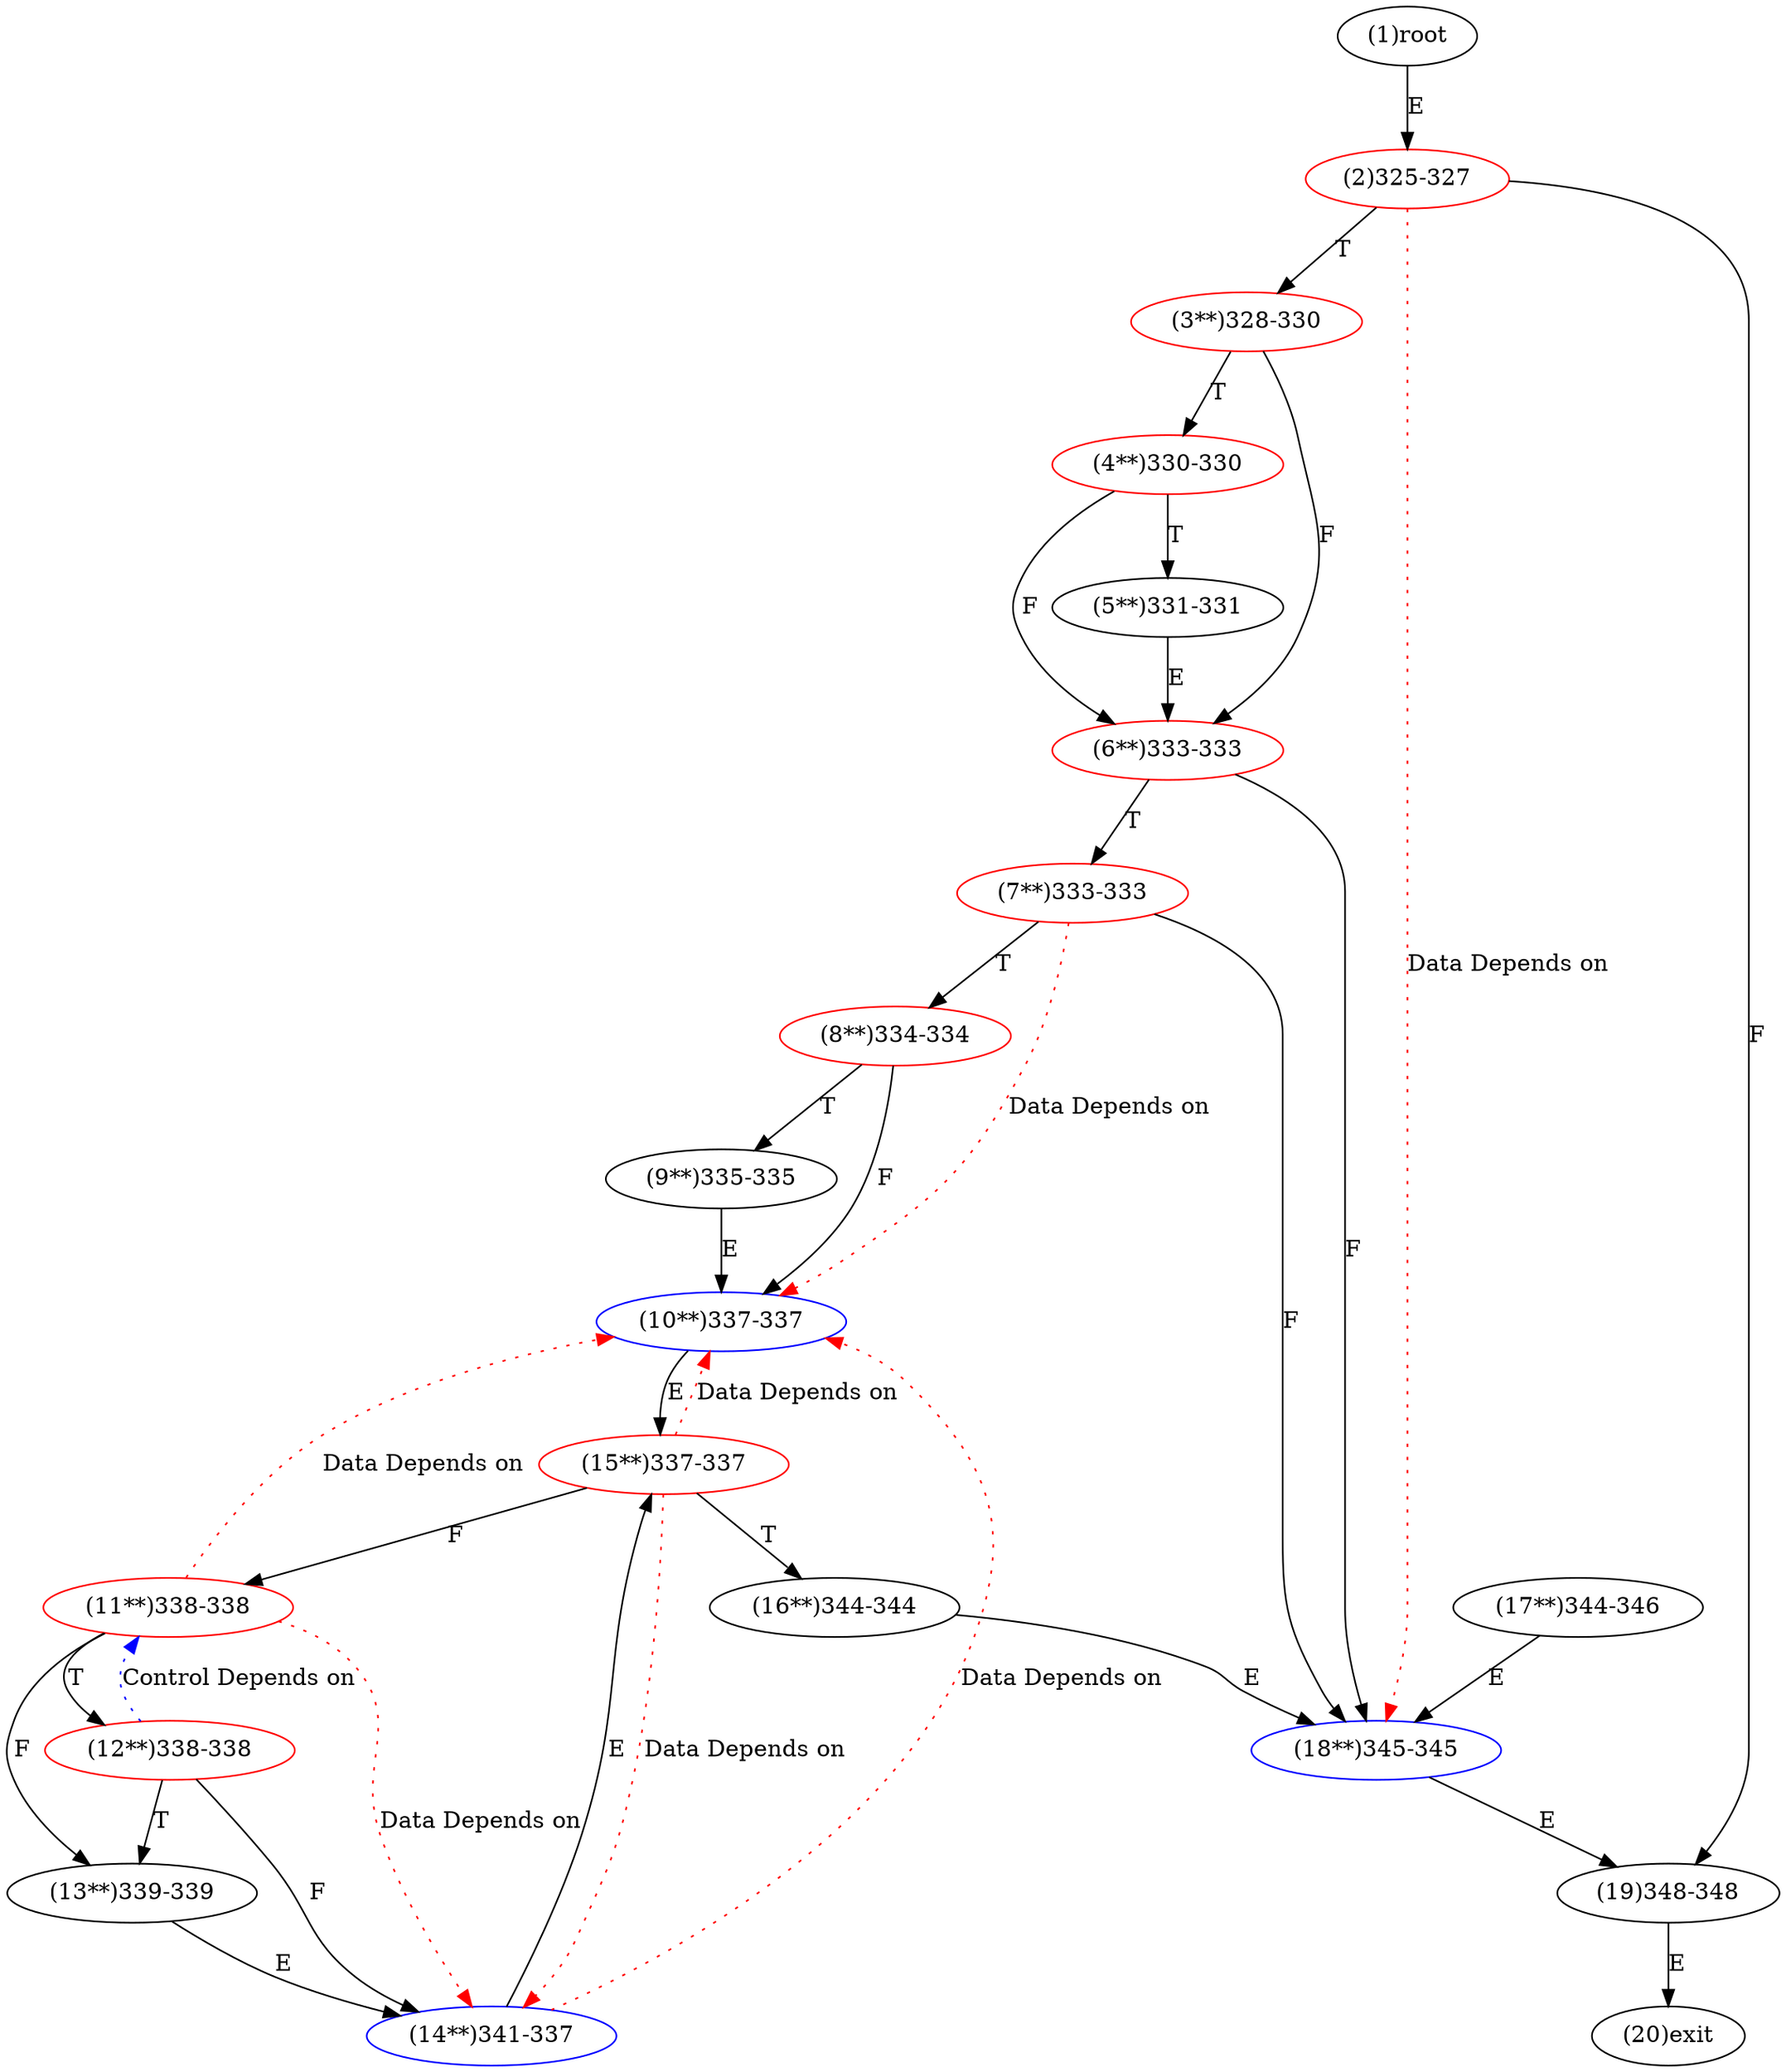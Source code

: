digraph "" { 
1[ label="(1)root"];
2[ label="(2)325-327",color=red];
3[ label="(3**)328-330",color=red];
4[ label="(4**)330-330",color=red];
5[ label="(5**)331-331"];
6[ label="(6**)333-333",color=red];
7[ label="(7**)333-333",color=red];
8[ label="(8**)334-334",color=red];
9[ label="(9**)335-335"];
10[ label="(10**)337-337",color=blue];
11[ label="(11**)338-338",color=red];
12[ label="(12**)338-338",color=red];
13[ label="(13**)339-339"];
14[ label="(14**)341-337",color=blue];
15[ label="(15**)337-337",color=red];
17[ label="(17**)344-346"];
16[ label="(16**)344-344"];
19[ label="(19)348-348"];
18[ label="(18**)345-345",color=blue];
20[ label="(20)exit"];
1->2[ label="E"];
2->19[ label="F"];
2->3[ label="T"];
3->6[ label="F"];
3->4[ label="T"];
4->6[ label="F"];
4->5[ label="T"];
5->6[ label="E"];
6->18[ label="F"];
6->7[ label="T"];
7->18[ label="F"];
7->8[ label="T"];
8->10[ label="F"];
8->9[ label="T"];
9->10[ label="E"];
10->15[ label="E"];
11->13[ label="F"];
11->12[ label="T"];
12->14[ label="F"];
12->13[ label="T"];
13->14[ label="E"];
14->15[ label="E"];
15->11[ label="F"];
15->16[ label="T"];
16->18[ label="E"];
17->18[ label="E"];
18->19[ label="E"];
19->20[ label="E"];
2->18[ color="red" label="Data Depends on" style = dotted ];
7->10[ color="red" label="Data Depends on" style = dotted ];
11->10[ color="red" label="Data Depends on" style = dotted ];
11->14[ color="red" label="Data Depends on" style = dotted ];
12->11[ color="blue" label="Control Depends on" style = dotted ];
14->10[ color="red" label="Data Depends on" style = dotted ];
15->14[ color="red" label="Data Depends on" style = dotted ];
15->10[ color="red" label="Data Depends on" style = dotted ];
}